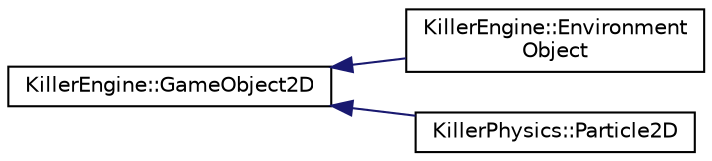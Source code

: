 digraph "Graphical Class Hierarchy"
{
  edge [fontname="Helvetica",fontsize="10",labelfontname="Helvetica",labelfontsize="10"];
  node [fontname="Helvetica",fontsize="10",shape=record];
  rankdir="LR";
  Node0 [label="KillerEngine::GameObject2D",height=0.2,width=0.4,color="black", fillcolor="white", style="filled",URL="$class_killer_engine_1_1_game_object2_d.html"];
  Node0 -> Node1 [dir="back",color="midnightblue",fontsize="10",style="solid",fontname="Helvetica"];
  Node1 [label="KillerEngine::Environment\lObject",height=0.2,width=0.4,color="black", fillcolor="white", style="filled",URL="$class_killer_engine_1_1_environment_object.html"];
  Node0 -> Node2 [dir="back",color="midnightblue",fontsize="10",style="solid",fontname="Helvetica"];
  Node2 [label="KillerPhysics::Particle2D",height=0.2,width=0.4,color="black", fillcolor="white", style="filled",URL="$class_killer_physics_1_1_particle2_d.html"];
}
